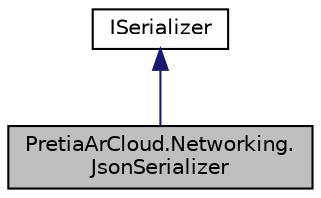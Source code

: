 digraph "PretiaArCloud.Networking.JsonSerializer"
{
 // LATEX_PDF_SIZE
  edge [fontname="Helvetica",fontsize="10",labelfontname="Helvetica",labelfontsize="10"];
  node [fontname="Helvetica",fontsize="10",shape=record];
  Node1 [label="PretiaArCloud.Networking.\lJsonSerializer",height=0.2,width=0.4,color="black", fillcolor="grey75", style="filled", fontcolor="black",tooltip=" "];
  Node2 -> Node1 [dir="back",color="midnightblue",fontsize="10",style="solid",fontname="Helvetica"];
  Node2 [label="ISerializer",height=0.2,width=0.4,color="black", fillcolor="white", style="filled",URL="$interfacePretiaArCloud_1_1Networking_1_1ISerializer.html",tooltip=" "];
}
